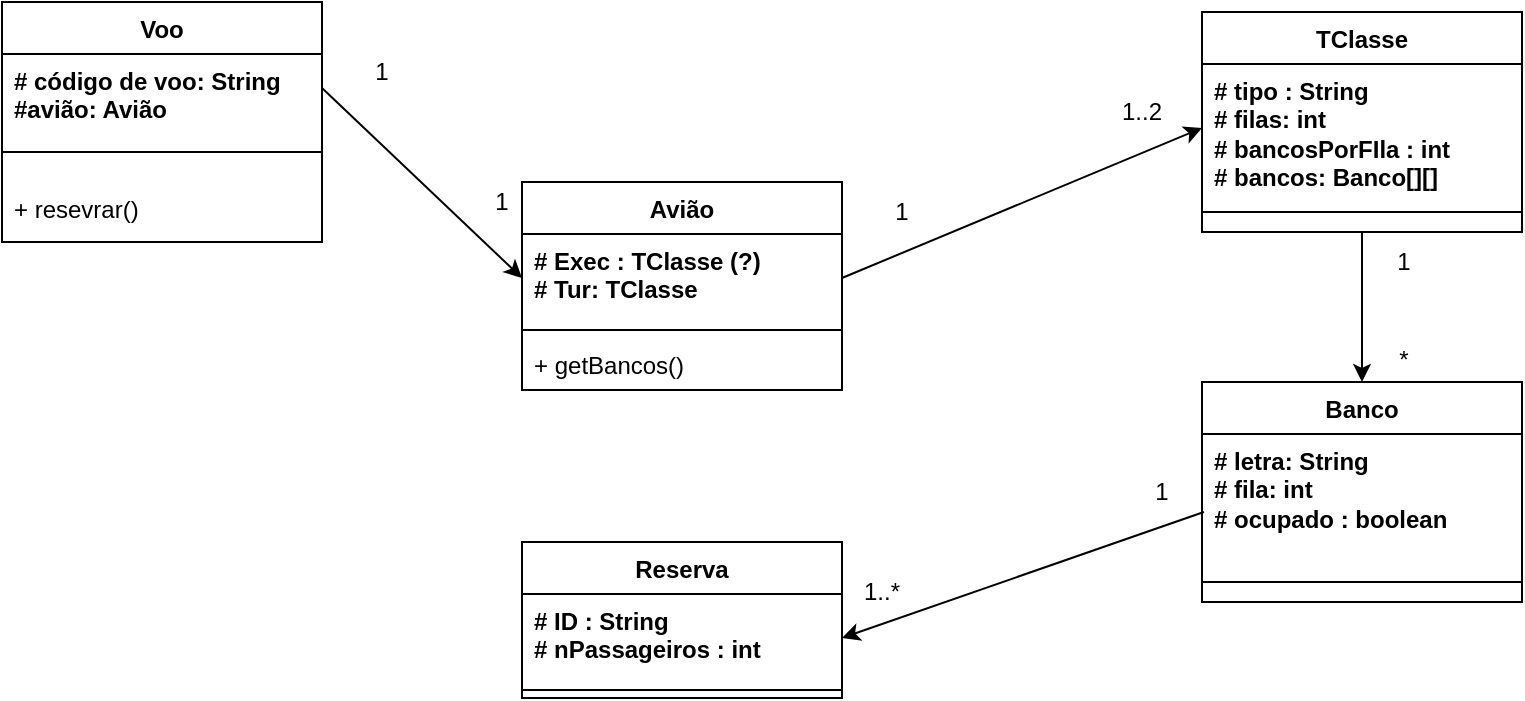 <mxfile>
    <diagram id="ixMSYTKxB5AgIkARGmwY" name="Page-1">
        <mxGraphModel dx="784" dy="795" grid="1" gridSize="10" guides="1" tooltips="1" connect="1" arrows="1" fold="1" page="1" pageScale="1" pageWidth="850" pageHeight="1100" math="0" shadow="0">
            <root>
                <mxCell id="0"/>
                <mxCell id="1" parent="0"/>
                <mxCell id="2" value="Voo" style="swimlane;fontStyle=1;align=center;verticalAlign=top;childLayout=stackLayout;horizontal=1;startSize=26;horizontalStack=0;resizeParent=1;resizeParentMax=0;resizeLast=0;collapsible=1;marginBottom=0;whiteSpace=wrap;html=1;" parent="1" vertex="1">
                    <mxGeometry x="40" y="50" width="160" height="120" as="geometry"/>
                </mxCell>
                <mxCell id="3" value="&lt;font&gt;&lt;b&gt;# código de voo: String&lt;/b&gt;&lt;/font&gt;&lt;div&gt;&lt;font&gt;&lt;b&gt;#avião: Avião&lt;/b&gt;&lt;/font&gt;&lt;/div&gt;" style="text;strokeColor=none;fillColor=none;align=left;verticalAlign=top;spacingLeft=4;spacingRight=4;overflow=hidden;rotatable=0;points=[[0,0.5],[1,0.5]];portConstraint=eastwest;whiteSpace=wrap;html=1;" parent="2" vertex="1">
                    <mxGeometry y="26" width="160" height="34" as="geometry"/>
                </mxCell>
                <mxCell id="4" value="" style="line;strokeWidth=1;fillColor=none;align=left;verticalAlign=middle;spacingTop=-1;spacingLeft=3;spacingRight=3;rotatable=0;labelPosition=right;points=[];portConstraint=eastwest;strokeColor=inherit;" parent="2" vertex="1">
                    <mxGeometry y="60" width="160" height="30" as="geometry"/>
                </mxCell>
                <mxCell id="15" value="+ resevrar()" style="text;strokeColor=none;fillColor=none;align=left;verticalAlign=top;spacingLeft=4;spacingRight=4;overflow=hidden;rotatable=0;points=[[0,0.5],[1,0.5]];portConstraint=eastwest;whiteSpace=wrap;html=1;" parent="2" vertex="1">
                    <mxGeometry y="90" width="160" height="30" as="geometry"/>
                </mxCell>
                <mxCell id="6" value="Reserva" style="swimlane;fontStyle=1;align=center;verticalAlign=top;childLayout=stackLayout;horizontal=1;startSize=26;horizontalStack=0;resizeParent=1;resizeParentMax=0;resizeLast=0;collapsible=1;marginBottom=0;whiteSpace=wrap;html=1;" parent="1" vertex="1">
                    <mxGeometry x="300" y="320" width="160" height="78" as="geometry"/>
                </mxCell>
                <mxCell id="7" value="&lt;b&gt;# ID : String&lt;/b&gt;&lt;div&gt;&lt;b&gt;# nPassageiros : int&amp;nbsp;&lt;/b&gt;&lt;/div&gt;" style="text;strokeColor=none;fillColor=none;align=left;verticalAlign=top;spacingLeft=4;spacingRight=4;overflow=hidden;rotatable=0;points=[[0,0.5],[1,0.5]];portConstraint=eastwest;whiteSpace=wrap;html=1;" parent="6" vertex="1">
                    <mxGeometry y="26" width="160" height="44" as="geometry"/>
                </mxCell>
                <mxCell id="8" value="" style="line;strokeWidth=1;fillColor=none;align=left;verticalAlign=middle;spacingTop=-1;spacingLeft=3;spacingRight=3;rotatable=0;labelPosition=right;points=[];portConstraint=eastwest;strokeColor=inherit;" parent="6" vertex="1">
                    <mxGeometry y="70" width="160" height="8" as="geometry"/>
                </mxCell>
                <mxCell id="10" value="Avião" style="swimlane;fontStyle=1;align=center;verticalAlign=top;childLayout=stackLayout;horizontal=1;startSize=26;horizontalStack=0;resizeParent=1;resizeParentMax=0;resizeLast=0;collapsible=1;marginBottom=0;whiteSpace=wrap;html=1;" parent="1" vertex="1">
                    <mxGeometry x="300" y="140" width="160" height="104" as="geometry"/>
                </mxCell>
                <mxCell id="11" value="&lt;font&gt;&lt;b&gt;# Exec : TClasse (?)&lt;/b&gt;&lt;/font&gt;&lt;div&gt;&lt;font&gt;&lt;b&gt;# Tur: TClasse&lt;/b&gt;&lt;/font&gt;&lt;/div&gt;" style="text;strokeColor=none;fillColor=none;align=left;verticalAlign=top;spacingLeft=4;spacingRight=4;overflow=hidden;rotatable=0;points=[[0,0.5],[1,0.5]];portConstraint=eastwest;whiteSpace=wrap;html=1;" parent="10" vertex="1">
                    <mxGeometry y="26" width="160" height="44" as="geometry"/>
                </mxCell>
                <mxCell id="12" value="" style="line;strokeWidth=1;fillColor=none;align=left;verticalAlign=middle;spacingTop=-1;spacingLeft=3;spacingRight=3;rotatable=0;labelPosition=right;points=[];portConstraint=eastwest;strokeColor=inherit;" parent="10" vertex="1">
                    <mxGeometry y="70" width="160" height="8" as="geometry"/>
                </mxCell>
                <mxCell id="13" value="+ getBancos()" style="text;strokeColor=none;fillColor=none;align=left;verticalAlign=top;spacingLeft=4;spacingRight=4;overflow=hidden;rotatable=0;points=[[0,0.5],[1,0.5]];portConstraint=eastwest;whiteSpace=wrap;html=1;" parent="10" vertex="1">
                    <mxGeometry y="78" width="160" height="26" as="geometry"/>
                </mxCell>
                <mxCell id="16" value="" style="edgeStyle=none;html=1;exitX=1;exitY=0.5;exitDx=0;exitDy=0;entryX=0;entryY=0.5;entryDx=0;entryDy=0;" parent="1" source="3" target="11" edge="1">
                    <mxGeometry relative="1" as="geometry">
                        <mxPoint x="200" y="130" as="sourcePoint"/>
                    </mxGeometry>
                </mxCell>
                <mxCell id="17" value="TClasse" style="swimlane;fontStyle=1;align=center;verticalAlign=top;childLayout=stackLayout;horizontal=1;startSize=26;horizontalStack=0;resizeParent=1;resizeParentMax=0;resizeLast=0;collapsible=1;marginBottom=0;whiteSpace=wrap;html=1;" parent="1" vertex="1">
                    <mxGeometry x="640" y="55" width="160" height="110" as="geometry"/>
                </mxCell>
                <mxCell id="18" value="&lt;font face=&quot;Helvetica&quot;&gt;&lt;b&gt;# tipo : String&lt;/b&gt;&lt;/font&gt;&lt;div&gt;&lt;b&gt;&lt;font face=&quot;Helvetica&quot;&gt;# filas: int&lt;/font&gt;&lt;/b&gt;&lt;/div&gt;&lt;div&gt;&lt;b&gt;&lt;font face=&quot;Helvetica&quot;&gt;# bancosPorFIla : int&lt;/font&gt;&lt;/b&gt;&lt;/div&gt;&lt;div&gt;&lt;font face=&quot;Helvetica&quot;&gt;&lt;b&gt;# bancos&lt;span style=&quot;background-color: transparent;&quot;&gt;: Banco[][]&lt;/span&gt;&lt;/b&gt;&lt;/font&gt;&lt;/div&gt;" style="text;strokeColor=none;fillColor=none;align=left;verticalAlign=top;spacingLeft=4;spacingRight=4;overflow=hidden;rotatable=0;points=[[0,0.5],[1,0.5]];portConstraint=eastwest;whiteSpace=wrap;html=1;" parent="17" vertex="1">
                    <mxGeometry y="26" width="160" height="64" as="geometry"/>
                </mxCell>
                <mxCell id="19" value="" style="line;strokeWidth=1;fillColor=none;align=left;verticalAlign=middle;spacingTop=-1;spacingLeft=3;spacingRight=3;rotatable=0;labelPosition=right;points=[];portConstraint=eastwest;strokeColor=inherit;" parent="17" vertex="1">
                    <mxGeometry y="90" width="160" height="20" as="geometry"/>
                </mxCell>
                <mxCell id="21" value="Banco" style="swimlane;fontStyle=1;align=center;verticalAlign=top;childLayout=stackLayout;horizontal=1;startSize=26;horizontalStack=0;resizeParent=1;resizeParentMax=0;resizeLast=0;collapsible=1;marginBottom=0;whiteSpace=wrap;html=1;" parent="1" vertex="1">
                    <mxGeometry x="640" y="240" width="160" height="110" as="geometry"/>
                </mxCell>
                <mxCell id="22" value="&lt;font face=&quot;Helvetica&quot;&gt;&lt;b&gt;# letra: String&lt;/b&gt;&lt;/font&gt;&lt;div&gt;&lt;b&gt;&lt;font face=&quot;Helvetica&quot;&gt;# fila: int&lt;/font&gt;&lt;/b&gt;&lt;/div&gt;&lt;div&gt;&lt;b&gt;&lt;font face=&quot;Helvetica&quot;&gt;# ocupado : boolean&lt;/font&gt;&lt;/b&gt;&lt;/div&gt;" style="text;strokeColor=none;fillColor=none;align=left;verticalAlign=top;spacingLeft=4;spacingRight=4;overflow=hidden;rotatable=0;points=[[0,0.5],[1,0.5]];portConstraint=eastwest;whiteSpace=wrap;html=1;" parent="21" vertex="1">
                    <mxGeometry y="26" width="160" height="64" as="geometry"/>
                </mxCell>
                <mxCell id="23" value="" style="line;strokeWidth=1;fillColor=none;align=left;verticalAlign=middle;spacingTop=-1;spacingLeft=3;spacingRight=3;rotatable=0;labelPosition=right;points=[];portConstraint=eastwest;strokeColor=inherit;" parent="21" vertex="1">
                    <mxGeometry y="90" width="160" height="20" as="geometry"/>
                </mxCell>
                <mxCell id="24" value="" style="endArrow=classic;html=1;exitX=1;exitY=0.5;exitDx=0;exitDy=0;entryX=0;entryY=0.5;entryDx=0;entryDy=0;" parent="1" source="11" target="18" edge="1">
                    <mxGeometry width="50" height="50" relative="1" as="geometry">
                        <mxPoint x="440" y="420" as="sourcePoint"/>
                        <mxPoint x="490" y="370" as="targetPoint"/>
                    </mxGeometry>
                </mxCell>
                <mxCell id="25" value="" style="endArrow=classic;html=1;entryX=0.5;entryY=0;entryDx=0;entryDy=0;exitX=0.5;exitY=1;exitDx=0;exitDy=0;" parent="1" source="17" target="21" edge="1">
                    <mxGeometry width="50" height="50" relative="1" as="geometry">
                        <mxPoint x="730" y="170" as="sourcePoint"/>
                        <mxPoint x="650" y="123" as="targetPoint"/>
                        <Array as="points"/>
                    </mxGeometry>
                </mxCell>
                <mxCell id="26" value="" style="endArrow=classic;html=1;exitX=0.006;exitY=0.609;exitDx=0;exitDy=0;exitPerimeter=0;entryX=1;entryY=0.5;entryDx=0;entryDy=0;" parent="1" source="22" target="7" edge="1">
                    <mxGeometry width="50" height="50" relative="1" as="geometry">
                        <mxPoint x="710" y="390" as="sourcePoint"/>
                        <mxPoint x="750" y="340" as="targetPoint"/>
                    </mxGeometry>
                </mxCell>
                <mxCell id="28" value="1" style="text;html=1;align=center;verticalAlign=middle;whiteSpace=wrap;rounded=0;" parent="1" vertex="1">
                    <mxGeometry x="200" y="70" width="60" height="30" as="geometry"/>
                </mxCell>
                <mxCell id="29" value="1" style="text;html=1;align=center;verticalAlign=middle;whiteSpace=wrap;rounded=0;" parent="1" vertex="1">
                    <mxGeometry x="260" y="135" width="60" height="30" as="geometry"/>
                </mxCell>
                <mxCell id="30" value="1" style="text;html=1;align=center;verticalAlign=middle;whiteSpace=wrap;rounded=0;" parent="1" vertex="1">
                    <mxGeometry x="460" y="140" width="60" height="30" as="geometry"/>
                </mxCell>
                <mxCell id="31" value="1..2" style="text;html=1;align=center;verticalAlign=middle;whiteSpace=wrap;rounded=0;" parent="1" vertex="1">
                    <mxGeometry x="580" y="90" width="60" height="30" as="geometry"/>
                </mxCell>
                <mxCell id="32" value="1" style="text;html=1;align=center;verticalAlign=middle;whiteSpace=wrap;rounded=0;" parent="1" vertex="1">
                    <mxGeometry x="711" y="165" width="60" height="30" as="geometry"/>
                </mxCell>
                <mxCell id="33" value="*" style="text;html=1;align=center;verticalAlign=middle;whiteSpace=wrap;rounded=0;" parent="1" vertex="1">
                    <mxGeometry x="711" y="214" width="60" height="30" as="geometry"/>
                </mxCell>
                <mxCell id="34" value="1" style="text;html=1;align=center;verticalAlign=middle;whiteSpace=wrap;rounded=0;" parent="1" vertex="1">
                    <mxGeometry x="590" y="280" width="60" height="30" as="geometry"/>
                </mxCell>
                <mxCell id="35" value="1..*" style="text;html=1;align=center;verticalAlign=middle;whiteSpace=wrap;rounded=0;" vertex="1" parent="1">
                    <mxGeometry x="450" y="330" width="60" height="30" as="geometry"/>
                </mxCell>
            </root>
        </mxGraphModel>
    </diagram>
</mxfile>